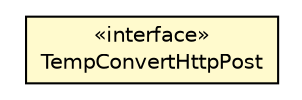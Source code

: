 #!/usr/local/bin/dot
#
# Class diagram 
# Generated by UMLGraph version R5_6-24-gf6e263 (http://www.umlgraph.org/)
#

digraph G {
	edge [fontname="Helvetica",fontsize=10,labelfontname="Helvetica",labelfontsize=10];
	node [fontname="Helvetica",fontsize=10,shape=plaintext];
	nodesep=0.25;
	ranksep=0.5;
	// com.w3schools.webservices.TempConvertHttpPost
	c858 [label=<<table title="com.w3schools.webservices.TempConvertHttpPost" border="0" cellborder="1" cellspacing="0" cellpadding="2" port="p" bgcolor="lemonChiffon" href="./TempConvertHttpPost.html">
		<tr><td><table border="0" cellspacing="0" cellpadding="1">
<tr><td align="center" balign="center"> &#171;interface&#187; </td></tr>
<tr><td align="center" balign="center"> TempConvertHttpPost </td></tr>
		</table></td></tr>
		</table>>, URL="./TempConvertHttpPost.html", fontname="Helvetica", fontcolor="black", fontsize=10.0];
}

